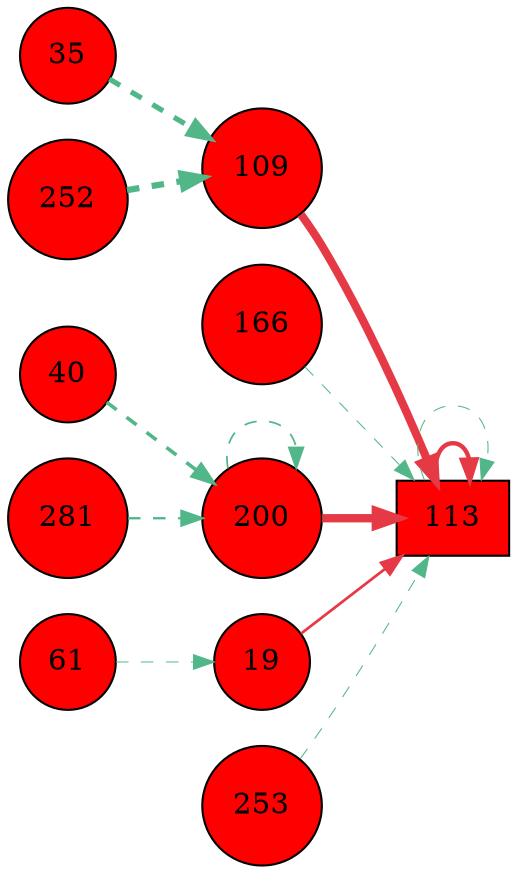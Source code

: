 digraph G{
rankdir=LR;
35 [style=filled, shape=circle, fillcolor="#fe0000", label="35"];
166 [style=filled, shape=circle, fillcolor="#fe0000", label="166"];
200 [style=filled, shape=circle, fillcolor="#fe0000", label="200"];
40 [style=filled, shape=circle, fillcolor="#fe0000", label="40"];
109 [style=filled, shape=circle, fillcolor="#fe0000", label="109"];
113 [style=filled, shape=box, fillcolor="#fe0000", label="113"];
19 [style=filled, shape=circle, fillcolor="#fe0000", label="19"];
61 [style=filled, shape=circle, fillcolor="#fe0000", label="61"];
281 [style=filled, shape=circle, fillcolor="#fe0000", label="281"];
252 [style=filled, shape=circle, fillcolor="#fe0000", label="252"];
253 [style=filled, shape=circle, fillcolor="#fe0000", label="253"];
200 -> 113 [color="#e63946",penwidth=4.00];
109 -> 113 [color="#e63946",penwidth=3.94];
113 -> 113 [color="#e63946",penwidth=2.12];
19 -> 113 [color="#e63946",penwidth=1.31];
40 -> 200 [color="#52b788",style=dashed,penwidth=1.73];
281 -> 200 [color="#52b788",style=dashed,penwidth=1.14];
200 -> 200 [color="#52b788",style=dashed,penwidth=0.84];
166 -> 113 [color="#52b788",style=dashed,penwidth=0.50];
253 -> 113 [color="#52b788",style=dashed,penwidth=0.50];
113 -> 113 [color="#52b788",style=dashed,penwidth=0.50];
61 -> 19 [color="#52b788",style=dashed,penwidth=0.50];
252 -> 109 [color="#52b788",style=dashed,penwidth=3.00];
35 -> 109 [color="#52b788",style=dashed,penwidth=2.52];
}